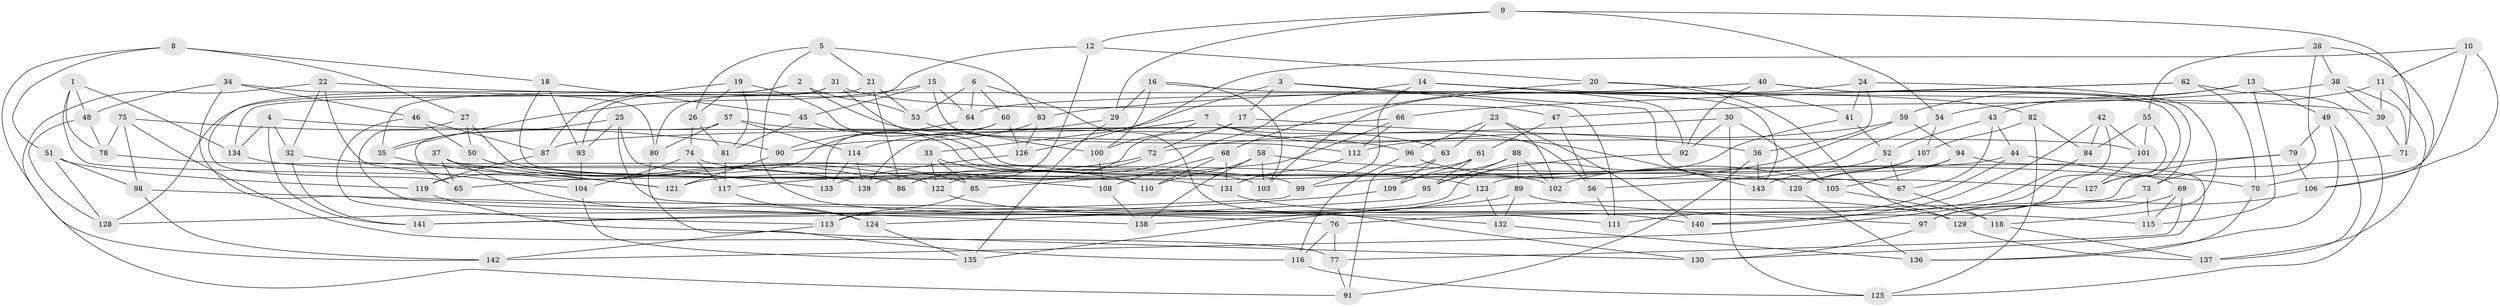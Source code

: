 // coarse degree distribution, {8: 0.11267605633802817, 6: 0.36619718309859156, 7: 0.028169014084507043, 12: 0.014084507042253521, 11: 0.028169014084507043, 10: 0.014084507042253521, 4: 0.38028169014084506, 3: 0.028169014084507043, 9: 0.014084507042253521, 5: 0.014084507042253521}
// Generated by graph-tools (version 1.1) at 2025/20/03/04/25 18:20:46]
// undirected, 143 vertices, 286 edges
graph export_dot {
graph [start="1"]
  node [color=gray90,style=filled];
  1;
  2;
  3;
  4;
  5;
  6;
  7;
  8;
  9;
  10;
  11;
  12;
  13;
  14;
  15;
  16;
  17;
  18;
  19;
  20;
  21;
  22;
  23;
  24;
  25;
  26;
  27;
  28;
  29;
  30;
  31;
  32;
  33;
  34;
  35;
  36;
  37;
  38;
  39;
  40;
  41;
  42;
  43;
  44;
  45;
  46;
  47;
  48;
  49;
  50;
  51;
  52;
  53;
  54;
  55;
  56;
  57;
  58;
  59;
  60;
  61;
  62;
  63;
  64;
  65;
  66;
  67;
  68;
  69;
  70;
  71;
  72;
  73;
  74;
  75;
  76;
  77;
  78;
  79;
  80;
  81;
  82;
  83;
  84;
  85;
  86;
  87;
  88;
  89;
  90;
  91;
  92;
  93;
  94;
  95;
  96;
  97;
  98;
  99;
  100;
  101;
  102;
  103;
  104;
  105;
  106;
  107;
  108;
  109;
  110;
  111;
  112;
  113;
  114;
  115;
  116;
  117;
  118;
  119;
  120;
  121;
  122;
  123;
  124;
  125;
  126;
  127;
  128;
  129;
  130;
  131;
  132;
  133;
  134;
  135;
  136;
  137;
  138;
  139;
  140;
  141;
  142;
  143;
  1 -- 131;
  1 -- 134;
  1 -- 78;
  1 -- 48;
  2 -- 53;
  2 -- 101;
  2 -- 35;
  2 -- 65;
  3 -- 139;
  3 -- 111;
  3 -- 67;
  3 -- 17;
  4 -- 96;
  4 -- 134;
  4 -- 32;
  4 -- 141;
  5 -- 83;
  5 -- 21;
  5 -- 26;
  5 -- 111;
  6 -- 60;
  6 -- 130;
  6 -- 53;
  6 -- 64;
  7 -- 33;
  7 -- 100;
  7 -- 56;
  7 -- 143;
  8 -- 142;
  8 -- 51;
  8 -- 18;
  8 -- 27;
  9 -- 71;
  9 -- 29;
  9 -- 12;
  9 -- 54;
  10 -- 126;
  10 -- 106;
  10 -- 70;
  10 -- 11;
  11 -- 137;
  11 -- 54;
  11 -- 39;
  12 -- 86;
  12 -- 20;
  12 -- 80;
  13 -- 59;
  13 -- 43;
  13 -- 49;
  13 -- 115;
  14 -- 92;
  14 -- 82;
  14 -- 122;
  14 -- 99;
  15 -- 35;
  15 -- 112;
  15 -- 45;
  15 -- 64;
  16 -- 103;
  16 -- 100;
  16 -- 29;
  16 -- 143;
  17 -- 72;
  17 -- 36;
  17 -- 139;
  18 -- 110;
  18 -- 93;
  18 -- 45;
  19 -- 26;
  19 -- 87;
  19 -- 81;
  19 -- 120;
  20 -- 68;
  20 -- 41;
  20 -- 129;
  21 -- 134;
  21 -- 53;
  21 -- 86;
  22 -- 91;
  22 -- 32;
  22 -- 39;
  22 -- 104;
  23 -- 63;
  23 -- 140;
  23 -- 96;
  23 -- 102;
  24 -- 103;
  24 -- 118;
  24 -- 41;
  24 -- 36;
  25 -- 133;
  25 -- 115;
  25 -- 93;
  25 -- 35;
  26 -- 74;
  26 -- 81;
  27 -- 50;
  27 -- 76;
  27 -- 108;
  28 -- 106;
  28 -- 141;
  28 -- 38;
  28 -- 55;
  29 -- 114;
  29 -- 135;
  30 -- 105;
  30 -- 125;
  30 -- 72;
  30 -- 92;
  31 -- 93;
  31 -- 127;
  31 -- 128;
  31 -- 47;
  32 -- 123;
  32 -- 141;
  33 -- 122;
  33 -- 110;
  33 -- 85;
  34 -- 138;
  34 -- 46;
  34 -- 80;
  34 -- 48;
  35 -- 121;
  36 -- 91;
  36 -- 143;
  37 -- 122;
  37 -- 121;
  37 -- 124;
  37 -- 65;
  38 -- 47;
  38 -- 71;
  38 -- 39;
  39 -- 71;
  40 -- 92;
  40 -- 64;
  40 -- 127;
  40 -- 73;
  41 -- 113;
  41 -- 52;
  42 -- 140;
  42 -- 84;
  42 -- 101;
  42 -- 142;
  43 -- 67;
  43 -- 44;
  43 -- 52;
  44 -- 111;
  44 -- 65;
  44 -- 69;
  45 -- 102;
  45 -- 81;
  46 -- 113;
  46 -- 87;
  46 -- 50;
  47 -- 56;
  47 -- 61;
  48 -- 78;
  48 -- 128;
  49 -- 136;
  49 -- 79;
  49 -- 137;
  50 -- 85;
  50 -- 86;
  51 -- 98;
  51 -- 128;
  51 -- 119;
  52 -- 56;
  52 -- 67;
  53 -- 100;
  54 -- 107;
  54 -- 102;
  55 -- 97;
  55 -- 101;
  55 -- 84;
  56 -- 111;
  57 -- 65;
  57 -- 80;
  57 -- 114;
  57 -- 63;
  58 -- 110;
  58 -- 103;
  58 -- 138;
  58 -- 70;
  59 -- 99;
  59 -- 112;
  59 -- 94;
  60 -- 119;
  60 -- 126;
  60 -- 133;
  61 -- 95;
  61 -- 109;
  61 -- 121;
  62 -- 125;
  62 -- 66;
  62 -- 83;
  62 -- 70;
  63 -- 109;
  63 -- 91;
  64 -- 90;
  66 -- 87;
  66 -- 112;
  66 -- 85;
  67 -- 118;
  68 -- 131;
  68 -- 110;
  68 -- 108;
  69 -- 97;
  69 -- 115;
  69 -- 77;
  70 -- 136;
  71 -- 73;
  72 -- 86;
  72 -- 117;
  73 -- 76;
  73 -- 115;
  74 -- 104;
  74 -- 103;
  74 -- 117;
  75 -- 90;
  75 -- 78;
  75 -- 77;
  75 -- 98;
  76 -- 116;
  76 -- 77;
  77 -- 91;
  78 -- 99;
  79 -- 106;
  79 -- 123;
  79 -- 127;
  80 -- 116;
  81 -- 117;
  82 -- 107;
  82 -- 84;
  82 -- 125;
  83 -- 126;
  83 -- 90;
  84 -- 140;
  85 -- 113;
  87 -- 119;
  88 -- 95;
  88 -- 89;
  88 -- 102;
  88 -- 109;
  89 -- 132;
  89 -- 97;
  89 -- 138;
  90 -- 121;
  92 -- 95;
  93 -- 104;
  94 -- 130;
  94 -- 105;
  94 -- 120;
  95 -- 124;
  96 -- 116;
  96 -- 105;
  97 -- 130;
  98 -- 142;
  98 -- 132;
  99 -- 141;
  100 -- 108;
  101 -- 127;
  104 -- 135;
  105 -- 118;
  106 -- 129;
  107 -- 143;
  107 -- 120;
  108 -- 138;
  109 -- 128;
  112 -- 131;
  113 -- 142;
  114 -- 133;
  114 -- 139;
  116 -- 125;
  117 -- 124;
  118 -- 137;
  119 -- 130;
  120 -- 136;
  122 -- 129;
  123 -- 132;
  123 -- 135;
  124 -- 135;
  126 -- 133;
  129 -- 137;
  131 -- 140;
  132 -- 136;
  134 -- 139;
}
